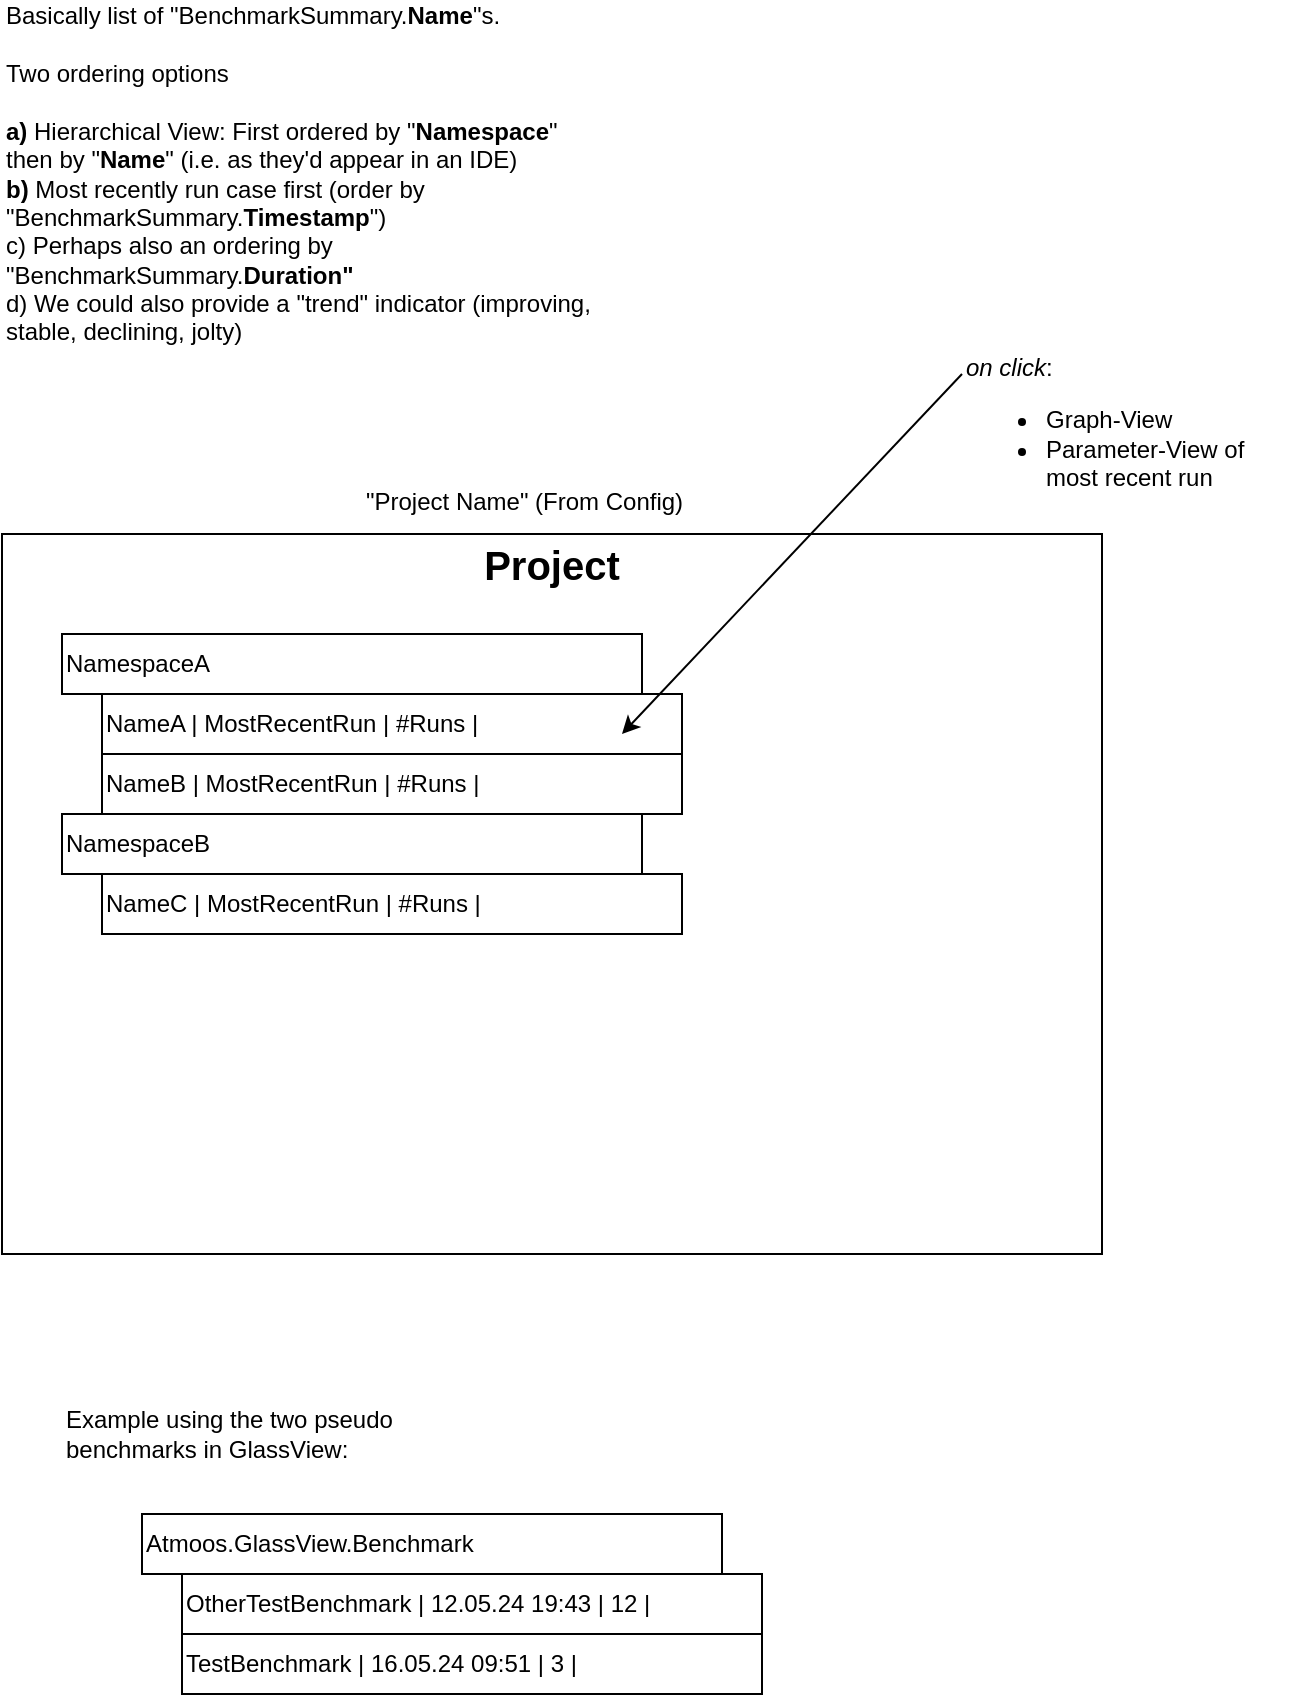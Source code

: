 <mxfile pages="3">
    <diagram id="yn4MiXaf0uxrvuq78096" name="Index-View">
        <mxGraphModel dx="1382" dy="668" grid="1" gridSize="10" guides="1" tooltips="1" connect="1" arrows="1" fold="1" page="1" pageScale="1" pageWidth="827" pageHeight="1169" math="0" shadow="0">
            <root>
                <mxCell id="0"/>
                <mxCell id="1" parent="0"/>
                <mxCell id="hKovIjQ76Ydhvrz2VCnX-1" value="" style="rounded=0;whiteSpace=wrap;html=1;fillColor=none;" parent="1" vertex="1">
                    <mxGeometry x="90" y="290" width="550" height="360" as="geometry"/>
                </mxCell>
                <mxCell id="WXVgEN2d2EX2B0pGln6W-1" value="&quot;Project Name&quot; (From Config)" style="text;whiteSpace=wrap;html=1;" parent="1" vertex="1">
                    <mxGeometry x="270" y="260" width="190" height="40" as="geometry"/>
                </mxCell>
                <mxCell id="hKovIjQ76Ydhvrz2VCnX-2" value="Project" style="text;html=1;align=center;verticalAlign=middle;whiteSpace=wrap;rounded=0;fontStyle=1;fontSize=20;" parent="1" vertex="1">
                    <mxGeometry x="335" y="290" width="60" height="30" as="geometry"/>
                </mxCell>
                <mxCell id="hKovIjQ76Ydhvrz2VCnX-3" value="&lt;div align=&quot;left&quot;&gt;Basically list of &quot;BenchmarkSummary.&lt;b&gt;Name&lt;/b&gt;&quot;s. &lt;br&gt;&lt;/div&gt;&lt;div align=&quot;left&quot;&gt;&lt;br&gt;&lt;/div&gt;&lt;div align=&quot;left&quot;&gt;Two ordering options&lt;br&gt;&lt;/div&gt;&lt;div align=&quot;left&quot;&gt;&lt;br&gt;&lt;/div&gt;&lt;div align=&quot;left&quot;&gt;&lt;b&gt;a)&lt;/b&gt; Hierarchical View: First ordered by &quot;&lt;b&gt;Namespace&lt;/b&gt;&quot;&lt;br&gt;then by &quot;&lt;b&gt;Name&lt;/b&gt;&quot; (i.e. as they'd appear in an IDE)&lt;br&gt;&lt;/div&gt;&lt;b&gt;b)&lt;/b&gt; Most recently run case first (order by &quot;BenchmarkSummary.&lt;b&gt;Timestamp&lt;/b&gt;&quot;)&lt;br&gt;c) Perhaps also an ordering by &quot;BenchmarkSummary.&lt;b&gt;Duration&quot;&lt;/b&gt;&lt;br&gt;d) We could also provide a &quot;trend&quot; indicator (improving, stable, declining, jolty)" style="text;html=1;align=left;verticalAlign=middle;whiteSpace=wrap;rounded=0;rotation=0;" parent="1" vertex="1">
                    <mxGeometry x="90" y="40" width="300" height="140" as="geometry"/>
                </mxCell>
                <mxCell id="XzcD_7o0Bu71xLSJjPLl-1" value="NamespaceA" style="rounded=0;whiteSpace=wrap;html=1;align=left;" parent="1" vertex="1">
                    <mxGeometry x="120" y="340" width="290" height="30" as="geometry"/>
                </mxCell>
                <mxCell id="XzcD_7o0Bu71xLSJjPLl-2" value="NameA |&amp;nbsp;MostRecentRun  | #Runs | " style="rounded=0;whiteSpace=wrap;html=1;align=left;" parent="1" vertex="1">
                    <mxGeometry x="140" y="370" width="290" height="30" as="geometry"/>
                </mxCell>
                <mxCell id="XzcD_7o0Bu71xLSJjPLl-3" value="NameB |&amp;nbsp;MostRecentRun  | #Runs | " style="rounded=0;whiteSpace=wrap;html=1;align=left;" parent="1" vertex="1">
                    <mxGeometry x="140" y="400" width="290" height="30" as="geometry"/>
                </mxCell>
                <mxCell id="XzcD_7o0Bu71xLSJjPLl-4" value="NamespaceB&lt;span style=&quot;white-space: pre;&quot;&gt;&#9;&lt;/span&gt;" style="rounded=0;whiteSpace=wrap;html=1;align=left;" parent="1" vertex="1">
                    <mxGeometry x="120" y="430" width="290" height="30" as="geometry"/>
                </mxCell>
                <mxCell id="XzcD_7o0Bu71xLSJjPLl-5" value="NameC |&amp;nbsp;MostRecentRun  | #Runs | " style="rounded=0;whiteSpace=wrap;html=1;align=left;" parent="1" vertex="1">
                    <mxGeometry x="140" y="460" width="290" height="30" as="geometry"/>
                </mxCell>
                <mxCell id="XzcD_7o0Bu71xLSJjPLl-6" value="Example using the two pseudo benchmarks in GlassView:" style="text;html=1;align=left;verticalAlign=middle;whiteSpace=wrap;rounded=0;" parent="1" vertex="1">
                    <mxGeometry x="120" y="710" width="170" height="60" as="geometry"/>
                </mxCell>
                <mxCell id="XzcD_7o0Bu71xLSJjPLl-7" value="Atmoos.GlassView.Benchmark" style="rounded=0;whiteSpace=wrap;html=1;align=left;" parent="1" vertex="1">
                    <mxGeometry x="160" y="780" width="290" height="30" as="geometry"/>
                </mxCell>
                <mxCell id="XzcD_7o0Bu71xLSJjPLl-8" value="OtherTestBenchmark | 12.05.24 19:43  | 12 | " style="rounded=0;whiteSpace=wrap;html=1;align=left;" parent="1" vertex="1">
                    <mxGeometry x="180" y="810" width="290" height="30" as="geometry"/>
                </mxCell>
                <mxCell id="XzcD_7o0Bu71xLSJjPLl-9" value="TestBenchmark | 16.05.24 09:51  | 3 |" style="rounded=0;whiteSpace=wrap;html=1;align=left;" parent="1" vertex="1">
                    <mxGeometry x="180" y="840" width="290" height="30" as="geometry"/>
                </mxCell>
                <mxCell id="JEi8hOPXwnvhqfIgQbR5-2" value="" style="endArrow=classic;html=1;rounded=0;exitX=0;exitY=0;exitDx=0;exitDy=0;" parent="1" source="JEi8hOPXwnvhqfIgQbR5-4" edge="1">
                    <mxGeometry width="50" height="50" relative="1" as="geometry">
                        <mxPoint x="580" y="260" as="sourcePoint"/>
                        <mxPoint x="400" y="390" as="targetPoint"/>
                    </mxGeometry>
                </mxCell>
                <mxCell id="JEi8hOPXwnvhqfIgQbR5-4" value="&lt;i&gt;on click&lt;/i&gt;:&lt;br&gt;&lt;ul&gt;&lt;li&gt;Graph-View&lt;/li&gt;&lt;li&gt;Parameter-View of most recent run&lt;/li&gt;&lt;/ul&gt;" style="text;html=1;align=left;verticalAlign=middle;whiteSpace=wrap;rounded=0;" parent="1" vertex="1">
                    <mxGeometry x="570" y="210" width="170" height="60" as="geometry"/>
                </mxCell>
            </root>
        </mxGraphModel>
    </diagram>
    <diagram name="Graph-View" id="HXpsoRKgysbl0GP_rFdz">
        <mxGraphModel dx="1382" dy="668" grid="1" gridSize="10" guides="1" tooltips="1" connect="1" arrows="1" fold="1" page="1" pageScale="1" pageWidth="1169" pageHeight="827" math="0" shadow="0">
            <root>
                <mxCell id="0"/>
                <mxCell id="1" parent="0"/>
                <mxCell id="Yl6WcbkQ_v7bYP59QzWe-1" value="" style="rounded=0;whiteSpace=wrap;html=1;fillColor=none;" parent="1" vertex="1">
                    <mxGeometry x="120" y="159" width="550" height="360" as="geometry"/>
                </mxCell>
                <mxCell id="7xUdHaEU16PMrInk5YHl-3" value="" style="endArrow=classic;html=1;rounded=0;" parent="1" edge="1">
                    <mxGeometry width="50" height="50" relative="1" as="geometry">
                        <mxPoint x="200" y="489" as="sourcePoint"/>
                        <mxPoint x="200" y="199" as="targetPoint"/>
                    </mxGeometry>
                </mxCell>
                <mxCell id="7xUdHaEU16PMrInk5YHl-4" value="" style="endArrow=classic;html=1;rounded=0;" parent="1" edge="1">
                    <mxGeometry width="50" height="50" relative="1" as="geometry">
                        <mxPoint x="190" y="479" as="sourcePoint"/>
                        <mxPoint x="570" y="479" as="targetPoint"/>
                    </mxGeometry>
                </mxCell>
                <mxCell id="7xUdHaEU16PMrInk5YHl-5" value="duration/&lt;br&gt;ratio/&lt;br&gt;memory" style="text;html=1;align=center;verticalAlign=middle;whiteSpace=wrap;rounded=0;" parent="1" vertex="1">
                    <mxGeometry x="120" y="189" width="80" height="60" as="geometry"/>
                </mxCell>
                <mxCell id="7xUdHaEU16PMrInk5YHl-6" value="date-time" style="text;html=1;align=center;verticalAlign=middle;whiteSpace=wrap;rounded=0;" parent="1" vertex="1">
                    <mxGeometry x="490" y="479" width="80" height="40" as="geometry"/>
                </mxCell>
                <mxCell id="7xUdHaEU16PMrInk5YHl-7" value="Name" style="text;html=1;align=center;verticalAlign=middle;whiteSpace=wrap;rounded=0;fontStyle=1;fontSize=20;" parent="1" vertex="1">
                    <mxGeometry x="320" y="169" width="120" height="20" as="geometry"/>
                </mxCell>
                <mxCell id="7xUdHaEU16PMrInk5YHl-8" value="view" style="rounded=0;whiteSpace=wrap;html=1;" parent="1" vertex="1">
                    <mxGeometry x="570" y="199" width="60" height="20" as="geometry"/>
                </mxCell>
                <mxCell id="7xUdHaEU16PMrInk5YHl-10" value="parameter" style="rounded=0;whiteSpace=wrap;html=1;" parent="1" vertex="1">
                    <mxGeometry x="570" y="239" width="60" height="20" as="geometry"/>
                </mxCell>
                <mxCell id="7xUdHaEU16PMrInk5YHl-11" value="&lt;h1 style=&quot;font-size: 16px;&quot;&gt;DropDowns&lt;/h1&gt;&lt;p&gt;Both drop downs only appear when there is more than one option.&lt;/p&gt;&lt;p&gt;- views: select one of: [duration, ratio, memory]&lt;br&gt;&amp;nbsp; - default: duration&lt;br&gt;&lt;/p&gt;&lt;p&gt;- parameter: select any of the available parameter&lt;br&gt;&amp;nbsp; combinations&lt;br&gt;&amp;nbsp; - default: all or none&lt;br&gt;&lt;/p&gt;" style="text;html=1;spacing=5;spacingTop=-20;whiteSpace=wrap;overflow=hidden;rounded=0;" parent="1" vertex="1">
                    <mxGeometry x="680" y="129" width="280" height="230" as="geometry"/>
                </mxCell>
                <mxCell id="7xUdHaEU16PMrInk5YHl-12" value="" style="curved=1;endArrow=none;html=1;rounded=0;endFill=0;" parent="1" source="7xUdHaEU16PMrInk5YHl-32" edge="1">
                    <mxGeometry width="50" height="50" relative="1" as="geometry">
                        <mxPoint x="220" y="349" as="sourcePoint"/>
                        <mxPoint x="530" y="329" as="targetPoint"/>
                        <Array as="points">
                            <mxPoint x="440" y="289"/>
                        </Array>
                    </mxGeometry>
                </mxCell>
                <mxCell id="7xUdHaEU16PMrInk5YHl-14" value="" style="curved=1;endArrow=none;html=1;rounded=0;endFill=0;" parent="1" source="7xUdHaEU16PMrInk5YHl-47" edge="1">
                    <mxGeometry width="50" height="50" relative="1" as="geometry">
                        <mxPoint x="220" y="379" as="sourcePoint"/>
                        <mxPoint x="530" y="349" as="targetPoint"/>
                        <Array as="points"/>
                    </mxGeometry>
                </mxCell>
                <mxCell id="7xUdHaEU16PMrInk5YHl-15" value="" style="curved=1;endArrow=none;html=1;rounded=0;endFill=0;" parent="1" source="7xUdHaEU16PMrInk5YHl-45" edge="1">
                    <mxGeometry width="50" height="50" relative="1" as="geometry">
                        <mxPoint x="220" y="359" as="sourcePoint"/>
                        <mxPoint x="530" y="299" as="targetPoint"/>
                        <Array as="points"/>
                    </mxGeometry>
                </mxCell>
                <mxCell id="7xUdHaEU16PMrInk5YHl-17" value="&lt;h1 style=&quot;font-size: 16px;&quot;&gt;Graphs&lt;/h1&gt;- Each graph corresponds to exactly one&lt;br&gt;benchmark method: &quot;&lt;i&gt;BenchmarkCase&lt;/i&gt;.&lt;b&gt;Name&lt;/b&gt;&quot;&lt;br&gt;- The plotted values are one of&lt;br&gt;&amp;nbsp;&amp;nbsp; - duration: &quot;.Statistics.&lt;b&gt;Mean&lt;/b&gt;&quot;&lt;br&gt;&amp;nbsp;&amp;nbsp; - ratio: &lt;b&gt;Mean/(Mean of Baseline case)&lt;br&gt;&lt;/b&gt;&amp;nbsp;&amp;nbsp; - memory: &quot;.Allocation.&lt;b&gt;AllocatedBytes&lt;/b&gt;&quot;&lt;br&gt;- Hover over dot: Display excat value of dot with case Name&lt;br&gt;&lt;br&gt;&lt;b&gt;Error Bounds&lt;/b&gt;&lt;br&gt;A checkbox that displays the reported&lt;br&gt;error bounds. Active only when &lt;i&gt;duration&lt;/i&gt; or &lt;i&gt;ratio&lt;/i&gt; is selected.&lt;br&gt;&lt;b&gt;&lt;br&gt;Log View&lt;br&gt;&lt;/b&gt;View the results on a logarithmic y-axis. (log&lt;sub&gt;10&lt;/sub&gt;)" style="text;html=1;spacing=5;spacingTop=-20;whiteSpace=wrap;overflow=hidden;rounded=0;" parent="1" vertex="1">
                    <mxGeometry x="680" y="309" width="280" height="250" as="geometry"/>
                </mxCell>
                <mxCell id="7xUdHaEU16PMrInk5YHl-18" value="&quot;BenchmarkSummary.&lt;b&gt;Name&lt;/b&gt;&quot;" style="text;html=1;align=center;verticalAlign=middle;whiteSpace=wrap;rounded=0;" parent="1" vertex="1">
                    <mxGeometry x="295" y="119" width="170" height="30" as="geometry"/>
                </mxCell>
                <mxCell id="7xUdHaEU16PMrInk5YHl-33" value="" style="curved=1;endArrow=none;html=1;rounded=0;endFill=0;" parent="1" target="7xUdHaEU16PMrInk5YHl-25" edge="1">
                    <mxGeometry width="50" height="50" relative="1" as="geometry">
                        <mxPoint x="220" y="349" as="sourcePoint"/>
                        <mxPoint x="530" y="329" as="targetPoint"/>
                        <Array as="points"/>
                    </mxGeometry>
                </mxCell>
                <mxCell id="7xUdHaEU16PMrInk5YHl-25" value="" style="ellipse;whiteSpace=wrap;html=1;aspect=fixed;strokeColor=none;fillColor=#000099;" parent="1" vertex="1">
                    <mxGeometry x="238" y="348" width="3" height="3" as="geometry"/>
                </mxCell>
                <mxCell id="7xUdHaEU16PMrInk5YHl-36" value="" style="curved=1;endArrow=none;html=1;rounded=0;endFill=0;" parent="1" target="7xUdHaEU16PMrInk5YHl-26" edge="1">
                    <mxGeometry width="50" height="50" relative="1" as="geometry">
                        <mxPoint x="220" y="359" as="sourcePoint"/>
                        <mxPoint x="530" y="299" as="targetPoint"/>
                        <Array as="points"/>
                    </mxGeometry>
                </mxCell>
                <mxCell id="7xUdHaEU16PMrInk5YHl-26" value="" style="ellipse;whiteSpace=wrap;html=1;aspect=fixed;strokeColor=none;fillColor=#000099;" parent="1" vertex="1">
                    <mxGeometry x="238" y="359" width="3" height="3" as="geometry"/>
                </mxCell>
                <mxCell id="7xUdHaEU16PMrInk5YHl-37" value="" style="curved=1;endArrow=none;html=1;rounded=0;endFill=0;" parent="1" target="7xUdHaEU16PMrInk5YHl-27" edge="1">
                    <mxGeometry width="50" height="50" relative="1" as="geometry">
                        <mxPoint x="220" y="379" as="sourcePoint"/>
                        <mxPoint x="530" y="349" as="targetPoint"/>
                        <Array as="points"/>
                    </mxGeometry>
                </mxCell>
                <mxCell id="7xUdHaEU16PMrInk5YHl-27" value="" style="ellipse;whiteSpace=wrap;html=1;aspect=fixed;strokeColor=none;fillColor=#000099;" parent="1" vertex="1">
                    <mxGeometry x="238" y="373" width="3" height="3" as="geometry"/>
                </mxCell>
                <mxCell id="7xUdHaEU16PMrInk5YHl-38" value="" style="curved=1;endArrow=none;html=1;rounded=0;endFill=0;" parent="1" source="7xUdHaEU16PMrInk5YHl-25" target="7xUdHaEU16PMrInk5YHl-28" edge="1">
                    <mxGeometry width="50" height="50" relative="1" as="geometry">
                        <mxPoint x="241" y="349" as="sourcePoint"/>
                        <mxPoint x="530" y="329" as="targetPoint"/>
                        <Array as="points"/>
                    </mxGeometry>
                </mxCell>
                <mxCell id="7xUdHaEU16PMrInk5YHl-28" value="" style="ellipse;whiteSpace=wrap;html=1;aspect=fixed;strokeColor=none;fillColor=#000099;" parent="1" vertex="1">
                    <mxGeometry x="300" y="339" width="3" height="3" as="geometry"/>
                </mxCell>
                <mxCell id="7xUdHaEU16PMrInk5YHl-41" value="" style="curved=1;endArrow=none;html=1;rounded=0;endFill=0;" parent="1" source="7xUdHaEU16PMrInk5YHl-26" target="7xUdHaEU16PMrInk5YHl-29" edge="1">
                    <mxGeometry width="50" height="50" relative="1" as="geometry">
                        <mxPoint x="241" y="360" as="sourcePoint"/>
                        <mxPoint x="530" y="299" as="targetPoint"/>
                        <Array as="points"/>
                    </mxGeometry>
                </mxCell>
                <mxCell id="7xUdHaEU16PMrInk5YHl-29" value="" style="ellipse;whiteSpace=wrap;html=1;aspect=fixed;strokeColor=none;fillColor=#000099;" parent="1" vertex="1">
                    <mxGeometry x="300" y="351" width="3" height="3" as="geometry"/>
                </mxCell>
                <mxCell id="7xUdHaEU16PMrInk5YHl-42" value="" style="curved=1;endArrow=none;html=1;rounded=0;endFill=0;" parent="1" source="7xUdHaEU16PMrInk5YHl-27" target="7xUdHaEU16PMrInk5YHl-30" edge="1">
                    <mxGeometry width="50" height="50" relative="1" as="geometry">
                        <mxPoint x="241" y="374" as="sourcePoint"/>
                        <mxPoint x="530" y="349" as="targetPoint"/>
                        <Array as="points"/>
                    </mxGeometry>
                </mxCell>
                <mxCell id="7xUdHaEU16PMrInk5YHl-30" value="" style="ellipse;whiteSpace=wrap;html=1;aspect=fixed;strokeColor=none;fillColor=#000099;" parent="1" vertex="1">
                    <mxGeometry x="300" y="362" width="3" height="3" as="geometry"/>
                </mxCell>
                <mxCell id="7xUdHaEU16PMrInk5YHl-43" value="" style="curved=1;endArrow=none;html=1;rounded=0;endFill=0;" parent="1" source="7xUdHaEU16PMrInk5YHl-29" target="7xUdHaEU16PMrInk5YHl-31" edge="1">
                    <mxGeometry width="50" height="50" relative="1" as="geometry">
                        <mxPoint x="303" y="352" as="sourcePoint"/>
                        <mxPoint x="530" y="299" as="targetPoint"/>
                        <Array as="points"/>
                    </mxGeometry>
                </mxCell>
                <mxCell id="7xUdHaEU16PMrInk5YHl-31" value="" style="ellipse;whiteSpace=wrap;html=1;aspect=fixed;strokeColor=none;fillColor=#000099;" parent="1" vertex="1">
                    <mxGeometry x="390" y="319" width="3" height="3" as="geometry"/>
                </mxCell>
                <mxCell id="7xUdHaEU16PMrInk5YHl-46" value="" style="ellipse;whiteSpace=wrap;html=1;aspect=fixed;strokeColor=none;fillColor=#000099;" parent="1" vertex="1">
                    <mxGeometry x="490" y="312" width="3" height="3" as="geometry"/>
                </mxCell>
                <mxCell id="7xUdHaEU16PMrInk5YHl-52" value="" style="curved=1;endArrow=none;html=1;rounded=0;endFill=0;" parent="1" source="7xUdHaEU16PMrInk5YHl-28" target="7xUdHaEU16PMrInk5YHl-32" edge="1">
                    <mxGeometry width="50" height="50" relative="1" as="geometry">
                        <mxPoint x="303" y="340" as="sourcePoint"/>
                        <mxPoint x="530" y="329" as="targetPoint"/>
                        <Array as="points"/>
                    </mxGeometry>
                </mxCell>
                <mxCell id="7xUdHaEU16PMrInk5YHl-32" value="" style="ellipse;whiteSpace=wrap;html=1;aspect=fixed;strokeColor=none;fillColor=#000099;" parent="1" vertex="1">
                    <mxGeometry x="390" y="309" width="3" height="3" as="geometry"/>
                </mxCell>
                <mxCell id="7xUdHaEU16PMrInk5YHl-53" value="" style="curved=1;endArrow=none;html=1;rounded=0;endFill=0;" parent="1" source="7xUdHaEU16PMrInk5YHl-30" target="7xUdHaEU16PMrInk5YHl-44" edge="1">
                    <mxGeometry width="50" height="50" relative="1" as="geometry">
                        <mxPoint x="303" y="363" as="sourcePoint"/>
                        <mxPoint x="530" y="349" as="targetPoint"/>
                        <Array as="points"/>
                    </mxGeometry>
                </mxCell>
                <mxCell id="7xUdHaEU16PMrInk5YHl-44" value="" style="ellipse;whiteSpace=wrap;html=1;aspect=fixed;strokeColor=none;fillColor=#000099;" parent="1" vertex="1">
                    <mxGeometry x="390" y="365" width="3" height="3" as="geometry"/>
                </mxCell>
                <mxCell id="7xUdHaEU16PMrInk5YHl-56" value="" style="curved=1;endArrow=none;html=1;rounded=0;endFill=0;" parent="1" source="7xUdHaEU16PMrInk5YHl-31" target="7xUdHaEU16PMrInk5YHl-45" edge="1">
                    <mxGeometry width="50" height="50" relative="1" as="geometry">
                        <mxPoint x="393" y="320" as="sourcePoint"/>
                        <mxPoint x="530" y="299" as="targetPoint"/>
                        <Array as="points"/>
                    </mxGeometry>
                </mxCell>
                <mxCell id="7xUdHaEU16PMrInk5YHl-45" value="" style="ellipse;whiteSpace=wrap;html=1;aspect=fixed;strokeColor=none;fillColor=#000099;" parent="1" vertex="1">
                    <mxGeometry x="490" y="299" width="3" height="3" as="geometry"/>
                </mxCell>
                <mxCell id="7xUdHaEU16PMrInk5YHl-57" value="" style="curved=1;endArrow=none;html=1;rounded=0;endFill=0;" parent="1" source="7xUdHaEU16PMrInk5YHl-44" target="7xUdHaEU16PMrInk5YHl-47" edge="1">
                    <mxGeometry width="50" height="50" relative="1" as="geometry">
                        <mxPoint x="393" y="367" as="sourcePoint"/>
                        <mxPoint x="530" y="349" as="targetPoint"/>
                        <Array as="points"/>
                    </mxGeometry>
                </mxCell>
                <mxCell id="7xUdHaEU16PMrInk5YHl-47" value="" style="ellipse;whiteSpace=wrap;html=1;aspect=fixed;strokeColor=none;fillColor=#000099;" parent="1" vertex="1">
                    <mxGeometry x="490" y="354" width="3" height="3" as="geometry"/>
                </mxCell>
                <mxCell id="7xUdHaEU16PMrInk5YHl-59" value="" style="endArrow=none;html=1;rounded=0;exitX=0.5;exitY=0;exitDx=0;exitDy=0;" parent="1" edge="1">
                    <mxGeometry width="50" height="50" relative="1" as="geometry">
                        <mxPoint x="360" y="639" as="sourcePoint"/>
                        <mxPoint x="537" y="609" as="targetPoint"/>
                    </mxGeometry>
                </mxCell>
                <mxCell id="7xUdHaEU16PMrInk5YHl-60" value="" style="endArrow=none;html=1;rounded=0;" parent="1" edge="1">
                    <mxGeometry width="50" height="50" relative="1" as="geometry">
                        <mxPoint x="360" y="639" as="sourcePoint"/>
                        <mxPoint x="230" y="629" as="targetPoint"/>
                    </mxGeometry>
                </mxCell>
                <mxCell id="7xUdHaEU16PMrInk5YHl-61" value="" style="endArrow=none;html=1;rounded=0;" parent="1" edge="1">
                    <mxGeometry width="50" height="50" relative="1" as="geometry">
                        <mxPoint x="360" y="669" as="sourcePoint"/>
                        <mxPoint x="360" y="609" as="targetPoint"/>
                    </mxGeometry>
                </mxCell>
                <mxCell id="7xUdHaEU16PMrInk5YHl-62" value="" style="endArrow=none;html=1;rounded=0;" parent="1" edge="1">
                    <mxGeometry width="50" height="50" relative="1" as="geometry">
                        <mxPoint x="350" y="609" as="sourcePoint"/>
                        <mxPoint x="370" y="609" as="targetPoint"/>
                    </mxGeometry>
                </mxCell>
                <mxCell id="7xUdHaEU16PMrInk5YHl-63" value="" style="endArrow=none;html=1;rounded=0;" parent="1" edge="1">
                    <mxGeometry width="50" height="50" relative="1" as="geometry">
                        <mxPoint x="350" y="669" as="sourcePoint"/>
                        <mxPoint x="370" y="669" as="targetPoint"/>
                    </mxGeometry>
                </mxCell>
                <mxCell id="7xUdHaEU16PMrInk5YHl-58" value="" style="ellipse;whiteSpace=wrap;html=1;aspect=fixed;strokeColor=none;fillColor=#000099;" parent="1" vertex="1">
                    <mxGeometry x="357" y="636" width="6" height="6" as="geometry"/>
                </mxCell>
                <mxCell id="7xUdHaEU16PMrInk5YHl-64" value="" style="ellipse;whiteSpace=wrap;html=1;aspect=fixed;fillColor=none;dashed=1;" parent="1" vertex="1">
                    <mxGeometry x="310" y="589" width="100" height="100" as="geometry"/>
                </mxCell>
                <mxCell id="7xUdHaEU16PMrInk5YHl-65" value="&quot;Mean&quot;" style="text;html=1;align=left;verticalAlign=middle;whiteSpace=wrap;rounded=0;" parent="1" vertex="1">
                    <mxGeometry x="450" y="642" width="60" height="30" as="geometry"/>
                </mxCell>
                <mxCell id="7xUdHaEU16PMrInk5YHl-66" value="&quot;Mean + StandardError&quot;" style="text;html=1;align=left;verticalAlign=middle;whiteSpace=wrap;rounded=0;" parent="1" vertex="1">
                    <mxGeometry x="450" y="579" width="160" height="30" as="geometry"/>
                </mxCell>
                <mxCell id="7xUdHaEU16PMrInk5YHl-67" value="&quot;Mean + StandardError&quot;" style="text;html=1;align=left;verticalAlign=middle;whiteSpace=wrap;rounded=0;" parent="1" vertex="1">
                    <mxGeometry x="450" y="679" width="160" height="30" as="geometry"/>
                </mxCell>
                <mxCell id="7xUdHaEU16PMrInk5YHl-68" value="" style="curved=1;endArrow=classic;html=1;rounded=0;dashed=1;" parent="1" edge="1">
                    <mxGeometry width="50" height="50" relative="1" as="geometry">
                        <mxPoint x="440" y="579" as="sourcePoint"/>
                        <mxPoint x="370" y="599" as="targetPoint"/>
                        <Array as="points">
                            <mxPoint x="420" y="569"/>
                            <mxPoint x="370" y="549"/>
                        </Array>
                    </mxGeometry>
                </mxCell>
                <mxCell id="7xUdHaEU16PMrInk5YHl-69" value="" style="curved=1;endArrow=classic;html=1;rounded=0;dashed=1;" parent="1" edge="1">
                    <mxGeometry width="50" height="50" relative="1" as="geometry">
                        <mxPoint x="440" y="659" as="sourcePoint"/>
                        <mxPoint x="370" y="649" as="targetPoint"/>
                        <Array as="points">
                            <mxPoint x="420" y="659"/>
                            <mxPoint x="400" y="649"/>
                        </Array>
                    </mxGeometry>
                </mxCell>
                <mxCell id="7xUdHaEU16PMrInk5YHl-70" value="" style="curved=1;endArrow=classic;html=1;rounded=0;dashed=1;" parent="1" edge="1">
                    <mxGeometry width="50" height="50" relative="1" as="geometry">
                        <mxPoint x="445" y="689" as="sourcePoint"/>
                        <mxPoint x="375" y="675" as="targetPoint"/>
                        <Array as="points">
                            <mxPoint x="425" y="685"/>
                        </Array>
                    </mxGeometry>
                </mxCell>
                <mxCell id="7xUdHaEU16PMrInk5YHl-71" value="From: &quot;Statistics.&quot;" style="text;html=1;align=left;verticalAlign=middle;whiteSpace=wrap;rounded=0;" parent="1" vertex="1">
                    <mxGeometry x="450" y="549" width="160" height="30" as="geometry"/>
                </mxCell>
                <mxCell id="7xUdHaEU16PMrInk5YHl-72" value="" style="ellipse;whiteSpace=wrap;html=1;aspect=fixed;fillColor=none;dashed=1;" parent="1" vertex="1">
                    <mxGeometry x="386" y="361" width="11.5" height="11.5" as="geometry"/>
                </mxCell>
                <mxCell id="7xUdHaEU16PMrInk5YHl-73" value="" style="curved=1;endArrow=classic;html=1;rounded=0;dashed=1;" parent="1" edge="1">
                    <mxGeometry width="50" height="50" relative="1" as="geometry">
                        <mxPoint x="400" y="379" as="sourcePoint"/>
                        <mxPoint x="345" y="579" as="targetPoint"/>
                        <Array as="points">
                            <mxPoint x="410" y="449"/>
                            <mxPoint x="345" y="529"/>
                        </Array>
                    </mxGeometry>
                </mxCell>
                <mxCell id="7xUdHaEU16PMrInk5YHl-74" value="&lt;font style=&quot;font-size: 9px;&quot;&gt;zoomed in view of error bounds&lt;br&gt;&lt;/font&gt;" style="text;html=1;align=center;verticalAlign=middle;whiteSpace=wrap;rounded=0;" parent="1" vertex="1">
                    <mxGeometry x="270" y="510" width="80" height="60" as="geometry"/>
                </mxCell>
                <mxCell id="Yl6WcbkQ_v7bYP59QzWe-3" value="" style="group" parent="1" vertex="1" connectable="0">
                    <mxGeometry x="570" y="269" width="110" height="30" as="geometry"/>
                </mxCell>
                <mxCell id="7xUdHaEU16PMrInk5YHl-19" value="" style="rounded=0;whiteSpace=wrap;html=1;" parent="Yl6WcbkQ_v7bYP59QzWe-3" vertex="1">
                    <mxGeometry y="10" width="10" height="10" as="geometry"/>
                </mxCell>
                <mxCell id="7xUdHaEU16PMrInk5YHl-23" value="Error Bounds" style="text;html=1;align=left;verticalAlign=middle;whiteSpace=wrap;rounded=0;" parent="Yl6WcbkQ_v7bYP59QzWe-3" vertex="1">
                    <mxGeometry x="20" width="90" height="30" as="geometry"/>
                </mxCell>
                <mxCell id="Yl6WcbkQ_v7bYP59QzWe-4" value="" style="group" parent="1" vertex="1" connectable="0">
                    <mxGeometry x="570" y="299" width="110" height="30" as="geometry"/>
                </mxCell>
                <mxCell id="Yl6WcbkQ_v7bYP59QzWe-5" value="" style="rounded=0;whiteSpace=wrap;html=1;" parent="Yl6WcbkQ_v7bYP59QzWe-4" vertex="1">
                    <mxGeometry y="10" width="10" height="10" as="geometry"/>
                </mxCell>
                <mxCell id="Yl6WcbkQ_v7bYP59QzWe-6" value="Log-View" style="text;html=1;align=left;verticalAlign=middle;whiteSpace=wrap;rounded=0;" parent="Yl6WcbkQ_v7bYP59QzWe-4" vertex="1">
                    <mxGeometry x="20" width="90" height="30" as="geometry"/>
                </mxCell>
                <mxCell id="70W1fFVdTW-AkElGoJ3o-1" value="&lt;h1&gt;Ideas...&lt;/h1&gt;&lt;p&gt;a) Perhaps indicate a (relevant) change in the &quot;BenchmarkSummary.&lt;b&gt;Environment&lt;/b&gt;&quot; by changing the colour of the line segments...&lt;br&gt;&lt;/p&gt;b) Perhaps add a &quot;Statistics&quot; button that opens a pop-up with all sorts of statistical &amp;amp; historical data (fastest &amp;amp; slowest run, date of biggest change, &quot;health&quot;, etc....)." style="text;html=1;spacing=5;spacingTop=-20;whiteSpace=wrap;overflow=hidden;rounded=0;" parent="1" vertex="1">
                    <mxGeometry x="680" y="597" width="310" height="153" as="geometry"/>
                </mxCell>
                <mxCell id="zNjYdZyUnTC65Ly6XQp6-1" value="&lt;i&gt;on click&lt;/i&gt;: Run-View or Parameter-View" style="text;html=1;align=center;verticalAlign=middle;whiteSpace=wrap;rounded=0;" parent="1" vertex="1">
                    <mxGeometry x="510" y="89" width="260" height="30" as="geometry"/>
                </mxCell>
                <mxCell id="esOyQwsI3wIDk1c7eiQG-1" value="" style="endArrow=classic;html=1;rounded=0;exitX=0.11;exitY=0.985;exitDx=0;exitDy=0;exitPerimeter=0;" parent="1" source="zNjYdZyUnTC65Ly6XQp6-1" edge="1">
                    <mxGeometry width="50" height="50" relative="1" as="geometry">
                        <mxPoint x="954" y="-419.545" as="sourcePoint"/>
                        <mxPoint x="394" y="304" as="targetPoint"/>
                    </mxGeometry>
                </mxCell>
            </root>
        </mxGraphModel>
    </diagram>
    <diagram id="gVgmsMQiyrLfWfKZqhsB" name="Run-View">
        <mxGraphModel dx="1382" dy="668" grid="1" gridSize="10" guides="1" tooltips="1" connect="1" arrows="1" fold="1" page="1" pageScale="1" pageWidth="1169" pageHeight="827" math="0" shadow="0">
            <root>
                <mxCell id="0"/>
                <mxCell id="1" parent="0"/>
                <mxCell id="8rdzsmROCB8WJS4F5nVJ-1" value="" style="rounded=0;whiteSpace=wrap;html=1;fillColor=none;" parent="1" vertex="1">
                    <mxGeometry x="120" y="159" width="620" height="360" as="geometry"/>
                </mxCell>
                <mxCell id="8rdzsmROCB8WJS4F5nVJ-6" value="Name Timestamp" style="text;html=1;align=center;verticalAlign=middle;whiteSpace=wrap;rounded=0;fontStyle=1;fontSize=20;" parent="1" vertex="1">
                    <mxGeometry x="305" y="170" width="180" height="20" as="geometry"/>
                </mxCell>
                <mxCell id="8rdzsmROCB8WJS4F5nVJ-12" value="&quot;BenchmarkSummary.{&lt;b&gt;Name, Timestamp}&lt;/b&gt;&quot;" style="text;html=1;align=center;verticalAlign=middle;whiteSpace=wrap;rounded=0;" parent="1" vertex="1">
                    <mxGeometry x="295" y="119" width="275" height="30" as="geometry"/>
                </mxCell>
                <mxCell id="-qnYg9wHK3M1IKg5b_ol-2" value="&lt;h1 style=&quot;font-size: 16px;&quot;&gt;Environment Info&lt;/h1&gt;&lt;p&gt;&quot;Similar to what is displayed on the console...&quot;&lt;/p&gt;" style="text;html=1;spacing=5;spacingTop=-20;whiteSpace=wrap;overflow=hidden;rounded=0;" parent="1" vertex="1">
                    <mxGeometry x="160" y="220" width="250" height="120" as="geometry"/>
                </mxCell>
                <mxCell id="lNV90LzOlQt1Ul4PkIPF-3" value="" style="shape=table;startSize=0;container=1;collapsible=0;childLayout=tableLayout;fontSize=16;" parent="1" vertex="1">
                    <mxGeometry x="160" y="349" width="360" height="130" as="geometry"/>
                </mxCell>
                <mxCell id="lNV90LzOlQt1Ul4PkIPF-4" value="" style="shape=tableRow;horizontal=0;startSize=0;swimlaneHead=0;swimlaneBody=0;strokeColor=inherit;top=0;left=0;bottom=0;right=0;collapsible=0;dropTarget=0;fillColor=none;points=[[0,0.5],[1,0.5]];portConstraint=eastwest;fontSize=16;" parent="lNV90LzOlQt1Ul4PkIPF-3" vertex="1">
                    <mxGeometry width="360" height="43" as="geometry"/>
                </mxCell>
                <mxCell id="lNV90LzOlQt1Ul4PkIPF-5" value="Method" style="shape=partialRectangle;html=1;whiteSpace=wrap;connectable=0;strokeColor=inherit;overflow=hidden;fillColor=none;top=0;left=0;bottom=0;right=0;pointerEvents=1;fontSize=16;fontStyle=1" parent="lNV90LzOlQt1Ul4PkIPF-4" vertex="1">
                    <mxGeometry width="120" height="43" as="geometry">
                        <mxRectangle width="120" height="43" as="alternateBounds"/>
                    </mxGeometry>
                </mxCell>
                <mxCell id="lNV90LzOlQt1Ul4PkIPF-6" value="Mean/Median" style="shape=partialRectangle;html=1;whiteSpace=wrap;connectable=0;strokeColor=inherit;overflow=hidden;fillColor=none;top=0;left=0;bottom=0;right=0;pointerEvents=1;fontSize=16;fontStyle=1" parent="lNV90LzOlQt1Ul4PkIPF-4" vertex="1">
                    <mxGeometry x="120" width="120" height="43" as="geometry">
                        <mxRectangle width="120" height="43" as="alternateBounds"/>
                    </mxGeometry>
                </mxCell>
                <mxCell id="lNV90LzOlQt1Ul4PkIPF-7" value="Error" style="shape=partialRectangle;html=1;whiteSpace=wrap;connectable=0;strokeColor=inherit;overflow=hidden;fillColor=none;top=0;left=0;bottom=0;right=0;pointerEvents=1;fontSize=16;fontStyle=1" parent="lNV90LzOlQt1Ul4PkIPF-4" vertex="1">
                    <mxGeometry x="240" width="120" height="43" as="geometry">
                        <mxRectangle width="120" height="43" as="alternateBounds"/>
                    </mxGeometry>
                </mxCell>
                <mxCell id="lNV90LzOlQt1Ul4PkIPF-8" value="" style="shape=tableRow;horizontal=0;startSize=0;swimlaneHead=0;swimlaneBody=0;strokeColor=inherit;top=0;left=0;bottom=0;right=0;collapsible=0;dropTarget=0;fillColor=none;points=[[0,0.5],[1,0.5]];portConstraint=eastwest;fontSize=16;" parent="lNV90LzOlQt1Ul4PkIPF-3" vertex="1">
                    <mxGeometry y="43" width="360" height="44" as="geometry"/>
                </mxCell>
                <mxCell id="lNV90LzOlQt1Ul4PkIPF-9" value="NameA" style="shape=partialRectangle;html=1;whiteSpace=wrap;connectable=0;strokeColor=inherit;overflow=hidden;fillColor=none;top=0;left=0;bottom=0;right=0;pointerEvents=1;fontSize=16;fontStyle=1" parent="lNV90LzOlQt1Ul4PkIPF-8" vertex="1">
                    <mxGeometry width="120" height="44" as="geometry">
                        <mxRectangle width="120" height="44" as="alternateBounds"/>
                    </mxGeometry>
                </mxCell>
                <mxCell id="lNV90LzOlQt1Ul4PkIPF-10" value="x.yz ms" style="shape=partialRectangle;html=1;whiteSpace=wrap;connectable=0;strokeColor=inherit;overflow=hidden;fillColor=none;top=0;left=0;bottom=0;right=0;pointerEvents=1;fontSize=16;" parent="lNV90LzOlQt1Ul4PkIPF-8" vertex="1">
                    <mxGeometry x="120" width="120" height="44" as="geometry">
                        <mxRectangle width="120" height="44" as="alternateBounds"/>
                    </mxGeometry>
                </mxCell>
                <mxCell id="lNV90LzOlQt1Ul4PkIPF-11" value="x.yz ms" style="shape=partialRectangle;html=1;whiteSpace=wrap;connectable=0;strokeColor=inherit;overflow=hidden;fillColor=none;top=0;left=0;bottom=0;right=0;pointerEvents=1;fontSize=16;" parent="lNV90LzOlQt1Ul4PkIPF-8" vertex="1">
                    <mxGeometry x="240" width="120" height="44" as="geometry">
                        <mxRectangle width="120" height="44" as="alternateBounds"/>
                    </mxGeometry>
                </mxCell>
                <mxCell id="lNV90LzOlQt1Ul4PkIPF-12" value="" style="shape=tableRow;horizontal=0;startSize=0;swimlaneHead=0;swimlaneBody=0;strokeColor=inherit;top=0;left=0;bottom=0;right=0;collapsible=0;dropTarget=0;fillColor=none;points=[[0,0.5],[1,0.5]];portConstraint=eastwest;fontSize=16;" parent="lNV90LzOlQt1Ul4PkIPF-3" vertex="1">
                    <mxGeometry y="87" width="360" height="43" as="geometry"/>
                </mxCell>
                <mxCell id="lNV90LzOlQt1Ul4PkIPF-13" value="NameB" style="shape=partialRectangle;html=1;whiteSpace=wrap;connectable=0;strokeColor=inherit;overflow=hidden;fillColor=none;top=0;left=0;bottom=0;right=0;pointerEvents=1;fontSize=16;fontStyle=1" parent="lNV90LzOlQt1Ul4PkIPF-12" vertex="1">
                    <mxGeometry width="120" height="43" as="geometry">
                        <mxRectangle width="120" height="43" as="alternateBounds"/>
                    </mxGeometry>
                </mxCell>
                <mxCell id="lNV90LzOlQt1Ul4PkIPF-14" value="x.yz ms" style="shape=partialRectangle;html=1;whiteSpace=wrap;connectable=0;strokeColor=inherit;overflow=hidden;fillColor=none;top=0;left=0;bottom=0;right=0;pointerEvents=1;fontSize=16;" parent="lNV90LzOlQt1Ul4PkIPF-12" vertex="1">
                    <mxGeometry x="120" width="120" height="43" as="geometry">
                        <mxRectangle width="120" height="43" as="alternateBounds"/>
                    </mxGeometry>
                </mxCell>
                <mxCell id="lNV90LzOlQt1Ul4PkIPF-15" value="x.yz ms" style="shape=partialRectangle;html=1;whiteSpace=wrap;connectable=0;strokeColor=inherit;overflow=hidden;fillColor=none;top=0;left=0;bottom=0;right=0;pointerEvents=1;fontSize=16;" parent="lNV90LzOlQt1Ul4PkIPF-12" vertex="1">
                    <mxGeometry x="240" width="120" height="43" as="geometry">
                        <mxRectangle width="120" height="43" as="alternateBounds"/>
                    </mxGeometry>
                </mxCell>
                <mxCell id="8ta5MbsNJU4Y7uxAohbt-1" value="" style="group" parent="1" vertex="1" connectable="0">
                    <mxGeometry x="570" y="299" width="145" height="181" as="geometry"/>
                </mxCell>
                <mxCell id="8ta5MbsNJU4Y7uxAohbt-2" value="" style="rounded=0;whiteSpace=wrap;html=1;" parent="8ta5MbsNJU4Y7uxAohbt-1" vertex="1">
                    <mxGeometry y="10" width="10" height="10" as="geometry"/>
                </mxCell>
                <mxCell id="8ta5MbsNJU4Y7uxAohbt-3" value="Mean / Median" style="text;html=1;align=left;verticalAlign=middle;whiteSpace=wrap;rounded=0;" parent="8ta5MbsNJU4Y7uxAohbt-1" vertex="1">
                    <mxGeometry x="20" width="90" height="30" as="geometry"/>
                </mxCell>
                <mxCell id="lNV90LzOlQt1Ul4PkIPF-16" value="&quot;Depending on available data, offer differnt view options. Such as:&quot;" style="rounded=0;whiteSpace=wrap;html=1;align=left;verticalAlign=top;" parent="8ta5MbsNJU4Y7uxAohbt-1" vertex="1">
                    <mxGeometry x="-15" y="-9" width="160" height="190" as="geometry"/>
                </mxCell>
                <mxCell id="8ta5MbsNJU4Y7uxAohbt-4" value="" style="group" parent="1" vertex="1" connectable="0">
                    <mxGeometry x="570" y="359" width="110" height="30" as="geometry"/>
                </mxCell>
                <mxCell id="8ta5MbsNJU4Y7uxAohbt-5" value="" style="rounded=0;whiteSpace=wrap;html=1;" parent="8ta5MbsNJU4Y7uxAohbt-4" vertex="1">
                    <mxGeometry y="10" width="10" height="10" as="geometry"/>
                </mxCell>
                <mxCell id="8ta5MbsNJU4Y7uxAohbt-6" value="Show ratio" style="text;html=1;align=left;verticalAlign=middle;whiteSpace=wrap;rounded=0;" parent="8ta5MbsNJU4Y7uxAohbt-4" vertex="1">
                    <mxGeometry x="20" width="90" height="30" as="geometry"/>
                </mxCell>
                <mxCell id="8ta5MbsNJU4Y7uxAohbt-7" value="" style="group" parent="1" vertex="1" connectable="0">
                    <mxGeometry x="570" y="329" width="110" height="30" as="geometry"/>
                </mxCell>
                <mxCell id="8ta5MbsNJU4Y7uxAohbt-8" value="" style="rounded=0;whiteSpace=wrap;html=1;" parent="8ta5MbsNJU4Y7uxAohbt-7" vertex="1">
                    <mxGeometry y="10" width="10" height="10" as="geometry"/>
                </mxCell>
                <mxCell id="8ta5MbsNJU4Y7uxAohbt-9" value="Error: Yes/No" style="text;html=1;align=left;verticalAlign=middle;whiteSpace=wrap;rounded=0;" parent="8ta5MbsNJU4Y7uxAohbt-7" vertex="1">
                    <mxGeometry x="20" width="90" height="30" as="geometry"/>
                </mxCell>
                <mxCell id="8ta5MbsNJU4Y7uxAohbt-10" value="" style="group" parent="1" vertex="1" connectable="0">
                    <mxGeometry x="570" y="389" width="110" height="30" as="geometry"/>
                </mxCell>
                <mxCell id="8ta5MbsNJU4Y7uxAohbt-11" value="" style="rounded=0;whiteSpace=wrap;html=1;" parent="8ta5MbsNJU4Y7uxAohbt-10" vertex="1">
                    <mxGeometry y="10" width="10" height="10" as="geometry"/>
                </mxCell>
                <mxCell id="8ta5MbsNJU4Y7uxAohbt-12" value="GC-Collections" style="text;html=1;align=left;verticalAlign=middle;whiteSpace=wrap;rounded=0;" parent="8ta5MbsNJU4Y7uxAohbt-10" vertex="1">
                    <mxGeometry x="20" width="90" height="30" as="geometry"/>
                </mxCell>
                <mxCell id="8ta5MbsNJU4Y7uxAohbt-13" value="" style="endArrow=classic;html=1;rounded=0;entryX=1;entryY=0.75;entryDx=0;entryDy=0;" parent="1" target="8ta5MbsNJU4Y7uxAohbt-6" edge="1">
                    <mxGeometry width="50" height="50" relative="1" as="geometry">
                        <mxPoint x="780" y="410" as="sourcePoint"/>
                        <mxPoint x="520" y="370" as="targetPoint"/>
                    </mxGeometry>
                </mxCell>
                <mxCell id="8ta5MbsNJU4Y7uxAohbt-14" value="e.g: Show ratio should only be available when at least one case is marked as baseline. (&quot;BenchmarkCase.&lt;b&gt;IsBaseline&lt;/b&gt;&quot;)" style="text;html=1;align=center;verticalAlign=middle;whiteSpace=wrap;rounded=0;" parent="1" vertex="1">
                    <mxGeometry x="780" y="378" width="170" height="71" as="geometry"/>
                </mxCell>
                <mxCell id="8ta5MbsNJU4Y7uxAohbt-15" value="" style="endArrow=classic;html=1;rounded=0;" parent="1" target="lNV90LzOlQt1Ul4PkIPF-12" edge="1">
                    <mxGeometry width="50" height="50" relative="1" as="geometry">
                        <mxPoint x="310" y="580" as="sourcePoint"/>
                        <mxPoint x="690" y="392" as="targetPoint"/>
                    </mxGeometry>
                </mxCell>
                <mxCell id="8ta5MbsNJU4Y7uxAohbt-16" value="Not all cells need to display in the same unit. IMHO we should scale the prefix for best readability. (i.e. s, ms, μs, ns...)&lt;br&gt;&lt;br&gt;I suggest scaling the prefix such that the numeric value lies in the interval [1, 1000[" style="text;html=1;align=center;verticalAlign=middle;whiteSpace=wrap;rounded=0;" parent="1" vertex="1">
                    <mxGeometry x="135" y="570" width="170" height="71" as="geometry"/>
                </mxCell>
                <mxCell id="rMsDVlVEbIEIstC08sxP-1" value="" style="endArrow=classic;html=1;rounded=0;" parent="1" edge="1">
                    <mxGeometry width="50" height="50" relative="1" as="geometry">
                        <mxPoint x="563.76" y="630" as="sourcePoint"/>
                        <mxPoint x="529.999" y="480" as="targetPoint"/>
                    </mxGeometry>
                </mxCell>
                <mxCell id="rMsDVlVEbIEIstC08sxP-2" value="Add collumns &amp;amp; rows as needed" style="text;html=1;align=center;verticalAlign=middle;whiteSpace=wrap;rounded=0;" parent="1" vertex="1">
                    <mxGeometry x="570" y="610" width="170" height="71" as="geometry"/>
                </mxCell>
                <mxCell id="rMsDVlVEbIEIstC08sxP-3" value="Parameter Combination" style="rounded=0;whiteSpace=wrap;html=1;" parent="1" vertex="1">
                    <mxGeometry x="160" y="299" width="360" height="50" as="geometry"/>
                </mxCell>
                <mxCell id="rMsDVlVEbIEIstC08sxP-4" value="" style="endArrow=classic;html=1;rounded=0;" parent="1" edge="1">
                    <mxGeometry width="50" height="50" relative="1" as="geometry">
                        <mxPoint x="720" y="110" as="sourcePoint"/>
                        <mxPoint x="529.999" y="320" as="targetPoint"/>
                    </mxGeometry>
                </mxCell>
                <mxCell id="rMsDVlVEbIEIstC08sxP-5" value="If parameterisation is available, show a parameter combination selector.&lt;br&gt;(note, each case has a fixed set of parameters)" style="text;html=1;align=center;verticalAlign=middle;whiteSpace=wrap;rounded=0;" parent="1" vertex="1">
                    <mxGeometry x="730" y="70" width="170" height="71" as="geometry"/>
                </mxCell>
            </root>
        </mxGraphModel>
    </diagram>
    <diagram id="1YxuzbqYYattgelj5u6P" name="Parameter-View">
        <mxGraphModel dx="953" dy="461" grid="1" gridSize="10" guides="1" tooltips="1" connect="1" arrows="1" fold="1" page="1" pageScale="1" pageWidth="1169" pageHeight="827" math="0" shadow="0">
            <root>
                <mxCell id="0"/>
                <mxCell id="1" parent="0"/>
                <mxCell id="dNQk3w4Ffo931cz4hP5p-1" value="" style="rounded=0;whiteSpace=wrap;html=1;fillColor=none;" parent="1" vertex="1">
                    <mxGeometry x="110" y="150" width="550" height="360" as="geometry"/>
                </mxCell>
                <mxCell id="dNQk3w4Ffo931cz4hP5p-2" value="" style="endArrow=classic;html=1;rounded=0;" parent="1" edge="1">
                    <mxGeometry width="50" height="50" relative="1" as="geometry">
                        <mxPoint x="190" y="480" as="sourcePoint"/>
                        <mxPoint x="190" y="190" as="targetPoint"/>
                    </mxGeometry>
                </mxCell>
                <mxCell id="dNQk3w4Ffo931cz4hP5p-3" value="" style="endArrow=classic;html=1;rounded=0;" parent="1" edge="1">
                    <mxGeometry width="50" height="50" relative="1" as="geometry">
                        <mxPoint x="180" y="470" as="sourcePoint"/>
                        <mxPoint x="560" y="470" as="targetPoint"/>
                    </mxGeometry>
                </mxCell>
                <mxCell id="dNQk3w4Ffo931cz4hP5p-4" value="duration/&lt;br&gt;ratio/&lt;br&gt;memory" style="text;html=1;align=center;verticalAlign=middle;whiteSpace=wrap;rounded=0;" parent="1" vertex="1">
                    <mxGeometry x="110" y="180" width="80" height="60" as="geometry"/>
                </mxCell>
                <mxCell id="dNQk3w4Ffo931cz4hP5p-5" value="parameter name" style="text;html=1;align=center;verticalAlign=middle;whiteSpace=wrap;rounded=0;" parent="1" vertex="1">
                    <mxGeometry x="500" y="470" width="110" height="40" as="geometry"/>
                </mxCell>
                <mxCell id="dNQk3w4Ffo931cz4hP5p-6" value="Name Timestamp" style="text;html=1;align=center;verticalAlign=middle;whiteSpace=wrap;rounded=0;fontStyle=1;fontSize=20;" parent="1" vertex="1">
                    <mxGeometry x="295" y="160" width="180" height="20" as="geometry"/>
                </mxCell>
                <mxCell id="dNQk3w4Ffo931cz4hP5p-7" value="parameter" style="rounded=0;whiteSpace=wrap;html=1;" parent="1" vertex="1">
                    <mxGeometry x="560" y="190" width="60" height="20" as="geometry"/>
                </mxCell>
                <mxCell id="dNQk3w4Ffo931cz4hP5p-9" value="&lt;h1 style=&quot;font-size: 16px;&quot;&gt;DropDowns&lt;/h1&gt;&lt;p&gt;Both drop downs only appear when there is more than one option.&lt;/p&gt;&lt;p&gt;- parameter: select which parameter (&lt;b&gt;Name&lt;/b&gt;) to use for the x-axis&lt;br&gt;&amp;nbsp; - default: &quot;Count | Length | Size&quot; (if it exists)&lt;br&gt;&lt;/p&gt;&lt;p&gt;- view: same as in Graph-View&lt;br&gt;&lt;/p&gt;" style="text;html=1;spacing=5;spacingTop=-20;whiteSpace=wrap;overflow=hidden;rounded=0;" parent="1" vertex="1">
                    <mxGeometry x="670" y="120" width="280" height="230" as="geometry"/>
                </mxCell>
                <mxCell id="dNQk3w4Ffo931cz4hP5p-10" value="" style="curved=1;endArrow=none;html=1;rounded=0;endFill=0;" parent="1" source="dNQk3w4Ffo931cz4hP5p-31" edge="1">
                    <mxGeometry width="50" height="50" relative="1" as="geometry">
                        <mxPoint x="210" y="340" as="sourcePoint"/>
                        <mxPoint x="520" y="320" as="targetPoint"/>
                        <Array as="points">
                            <mxPoint x="430" y="280"/>
                        </Array>
                    </mxGeometry>
                </mxCell>
                <mxCell id="dNQk3w4Ffo931cz4hP5p-11" value="" style="curved=1;endArrow=none;html=1;rounded=0;endFill=0;" parent="1" source="dNQk3w4Ffo931cz4hP5p-37" edge="1">
                    <mxGeometry width="50" height="50" relative="1" as="geometry">
                        <mxPoint x="210" y="370" as="sourcePoint"/>
                        <mxPoint x="520" y="340" as="targetPoint"/>
                        <Array as="points"/>
                    </mxGeometry>
                </mxCell>
                <mxCell id="dNQk3w4Ffo931cz4hP5p-12" value="" style="curved=1;endArrow=none;html=1;rounded=0;endFill=0;" parent="1" source="dNQk3w4Ffo931cz4hP5p-35" edge="1">
                    <mxGeometry width="50" height="50" relative="1" as="geometry">
                        <mxPoint x="210" y="350" as="sourcePoint"/>
                        <mxPoint x="520" y="290" as="targetPoint"/>
                        <Array as="points"/>
                    </mxGeometry>
                </mxCell>
                <mxCell id="dNQk3w4Ffo931cz4hP5p-14" value="&quot;BenchmarkSummary.{&lt;b&gt;Name,Timestamp}&lt;/b&gt;&quot;" style="text;html=1;align=center;verticalAlign=middle;whiteSpace=wrap;rounded=0;" parent="1" vertex="1">
                    <mxGeometry x="285" y="110" width="245" height="30" as="geometry"/>
                </mxCell>
                <mxCell id="dNQk3w4Ffo931cz4hP5p-15" value="" style="curved=1;endArrow=none;html=1;rounded=0;endFill=0;" parent="1" target="dNQk3w4Ffo931cz4hP5p-16" edge="1">
                    <mxGeometry width="50" height="50" relative="1" as="geometry">
                        <mxPoint x="210" y="340" as="sourcePoint"/>
                        <mxPoint x="520" y="320" as="targetPoint"/>
                        <Array as="points"/>
                    </mxGeometry>
                </mxCell>
                <mxCell id="dNQk3w4Ffo931cz4hP5p-16" value="" style="ellipse;whiteSpace=wrap;html=1;aspect=fixed;strokeColor=none;fillColor=#000099;" parent="1" vertex="1">
                    <mxGeometry x="228" y="339" width="3" height="3" as="geometry"/>
                </mxCell>
                <mxCell id="dNQk3w4Ffo931cz4hP5p-17" value="" style="curved=1;endArrow=none;html=1;rounded=0;endFill=0;" parent="1" target="dNQk3w4Ffo931cz4hP5p-18" edge="1">
                    <mxGeometry width="50" height="50" relative="1" as="geometry">
                        <mxPoint x="210" y="350" as="sourcePoint"/>
                        <mxPoint x="520" y="290" as="targetPoint"/>
                        <Array as="points"/>
                    </mxGeometry>
                </mxCell>
                <mxCell id="dNQk3w4Ffo931cz4hP5p-18" value="" style="ellipse;whiteSpace=wrap;html=1;aspect=fixed;strokeColor=none;fillColor=#000099;" parent="1" vertex="1">
                    <mxGeometry x="228" y="350" width="3" height="3" as="geometry"/>
                </mxCell>
                <mxCell id="dNQk3w4Ffo931cz4hP5p-19" value="" style="curved=1;endArrow=none;html=1;rounded=0;endFill=0;" parent="1" target="dNQk3w4Ffo931cz4hP5p-20" edge="1">
                    <mxGeometry width="50" height="50" relative="1" as="geometry">
                        <mxPoint x="210" y="370" as="sourcePoint"/>
                        <mxPoint x="520" y="340" as="targetPoint"/>
                        <Array as="points"/>
                    </mxGeometry>
                </mxCell>
                <mxCell id="dNQk3w4Ffo931cz4hP5p-20" value="" style="ellipse;whiteSpace=wrap;html=1;aspect=fixed;strokeColor=none;fillColor=#000099;" parent="1" vertex="1">
                    <mxGeometry x="228" y="364" width="3" height="3" as="geometry"/>
                </mxCell>
                <mxCell id="dNQk3w4Ffo931cz4hP5p-21" value="" style="curved=1;endArrow=none;html=1;rounded=0;endFill=0;" parent="1" source="dNQk3w4Ffo931cz4hP5p-16" target="dNQk3w4Ffo931cz4hP5p-22" edge="1">
                    <mxGeometry width="50" height="50" relative="1" as="geometry">
                        <mxPoint x="231" y="340" as="sourcePoint"/>
                        <mxPoint x="520" y="320" as="targetPoint"/>
                        <Array as="points"/>
                    </mxGeometry>
                </mxCell>
                <mxCell id="dNQk3w4Ffo931cz4hP5p-22" value="" style="ellipse;whiteSpace=wrap;html=1;aspect=fixed;strokeColor=none;fillColor=#000099;" parent="1" vertex="1">
                    <mxGeometry x="290" y="330" width="3" height="3" as="geometry"/>
                </mxCell>
                <mxCell id="dNQk3w4Ffo931cz4hP5p-23" value="" style="curved=1;endArrow=none;html=1;rounded=0;endFill=0;" parent="1" source="dNQk3w4Ffo931cz4hP5p-18" target="dNQk3w4Ffo931cz4hP5p-24" edge="1">
                    <mxGeometry width="50" height="50" relative="1" as="geometry">
                        <mxPoint x="231" y="351" as="sourcePoint"/>
                        <mxPoint x="520" y="290" as="targetPoint"/>
                        <Array as="points"/>
                    </mxGeometry>
                </mxCell>
                <mxCell id="dNQk3w4Ffo931cz4hP5p-24" value="" style="ellipse;whiteSpace=wrap;html=1;aspect=fixed;strokeColor=none;fillColor=#000099;" parent="1" vertex="1">
                    <mxGeometry x="290" y="342" width="3" height="3" as="geometry"/>
                </mxCell>
                <mxCell id="dNQk3w4Ffo931cz4hP5p-25" value="" style="curved=1;endArrow=none;html=1;rounded=0;endFill=0;" parent="1" source="dNQk3w4Ffo931cz4hP5p-20" target="dNQk3w4Ffo931cz4hP5p-26" edge="1">
                    <mxGeometry width="50" height="50" relative="1" as="geometry">
                        <mxPoint x="231" y="365" as="sourcePoint"/>
                        <mxPoint x="520" y="340" as="targetPoint"/>
                        <Array as="points"/>
                    </mxGeometry>
                </mxCell>
                <mxCell id="dNQk3w4Ffo931cz4hP5p-26" value="" style="ellipse;whiteSpace=wrap;html=1;aspect=fixed;strokeColor=none;fillColor=#000099;" parent="1" vertex="1">
                    <mxGeometry x="290" y="353" width="3" height="3" as="geometry"/>
                </mxCell>
                <mxCell id="dNQk3w4Ffo931cz4hP5p-27" value="" style="curved=1;endArrow=none;html=1;rounded=0;endFill=0;" parent="1" source="dNQk3w4Ffo931cz4hP5p-24" target="dNQk3w4Ffo931cz4hP5p-28" edge="1">
                    <mxGeometry width="50" height="50" relative="1" as="geometry">
                        <mxPoint x="293" y="343" as="sourcePoint"/>
                        <mxPoint x="520" y="290" as="targetPoint"/>
                        <Array as="points"/>
                    </mxGeometry>
                </mxCell>
                <mxCell id="dNQk3w4Ffo931cz4hP5p-28" value="" style="ellipse;whiteSpace=wrap;html=1;aspect=fixed;strokeColor=none;fillColor=#000099;" parent="1" vertex="1">
                    <mxGeometry x="380" y="310" width="3" height="3" as="geometry"/>
                </mxCell>
                <mxCell id="dNQk3w4Ffo931cz4hP5p-29" value="" style="ellipse;whiteSpace=wrap;html=1;aspect=fixed;strokeColor=none;fillColor=#000099;" parent="1" vertex="1">
                    <mxGeometry x="480" y="303" width="3" height="3" as="geometry"/>
                </mxCell>
                <mxCell id="dNQk3w4Ffo931cz4hP5p-30" value="" style="curved=1;endArrow=none;html=1;rounded=0;endFill=0;" parent="1" source="dNQk3w4Ffo931cz4hP5p-22" target="dNQk3w4Ffo931cz4hP5p-31" edge="1">
                    <mxGeometry width="50" height="50" relative="1" as="geometry">
                        <mxPoint x="293" y="331" as="sourcePoint"/>
                        <mxPoint x="520" y="320" as="targetPoint"/>
                        <Array as="points"/>
                    </mxGeometry>
                </mxCell>
                <mxCell id="dNQk3w4Ffo931cz4hP5p-31" value="" style="ellipse;whiteSpace=wrap;html=1;aspect=fixed;strokeColor=none;fillColor=#000099;" parent="1" vertex="1">
                    <mxGeometry x="380" y="300" width="3" height="3" as="geometry"/>
                </mxCell>
                <mxCell id="dNQk3w4Ffo931cz4hP5p-32" value="" style="curved=1;endArrow=none;html=1;rounded=0;endFill=0;" parent="1" source="dNQk3w4Ffo931cz4hP5p-26" target="dNQk3w4Ffo931cz4hP5p-33" edge="1">
                    <mxGeometry width="50" height="50" relative="1" as="geometry">
                        <mxPoint x="293" y="354" as="sourcePoint"/>
                        <mxPoint x="520" y="340" as="targetPoint"/>
                        <Array as="points"/>
                    </mxGeometry>
                </mxCell>
                <mxCell id="dNQk3w4Ffo931cz4hP5p-33" value="" style="ellipse;whiteSpace=wrap;html=1;aspect=fixed;strokeColor=none;fillColor=#000099;" parent="1" vertex="1">
                    <mxGeometry x="380" y="356" width="3" height="3" as="geometry"/>
                </mxCell>
                <mxCell id="dNQk3w4Ffo931cz4hP5p-34" value="" style="curved=1;endArrow=none;html=1;rounded=0;endFill=0;" parent="1" source="dNQk3w4Ffo931cz4hP5p-28" target="dNQk3w4Ffo931cz4hP5p-35" edge="1">
                    <mxGeometry width="50" height="50" relative="1" as="geometry">
                        <mxPoint x="383" y="311" as="sourcePoint"/>
                        <mxPoint x="520" y="290" as="targetPoint"/>
                        <Array as="points"/>
                    </mxGeometry>
                </mxCell>
                <mxCell id="dNQk3w4Ffo931cz4hP5p-35" value="" style="ellipse;whiteSpace=wrap;html=1;aspect=fixed;strokeColor=none;fillColor=#000099;" parent="1" vertex="1">
                    <mxGeometry x="480" y="290" width="3" height="3" as="geometry"/>
                </mxCell>
                <mxCell id="dNQk3w4Ffo931cz4hP5p-36" value="" style="curved=1;endArrow=none;html=1;rounded=0;endFill=0;" parent="1" source="dNQk3w4Ffo931cz4hP5p-33" target="dNQk3w4Ffo931cz4hP5p-37" edge="1">
                    <mxGeometry width="50" height="50" relative="1" as="geometry">
                        <mxPoint x="383" y="358" as="sourcePoint"/>
                        <mxPoint x="520" y="340" as="targetPoint"/>
                        <Array as="points"/>
                    </mxGeometry>
                </mxCell>
                <mxCell id="dNQk3w4Ffo931cz4hP5p-37" value="" style="ellipse;whiteSpace=wrap;html=1;aspect=fixed;strokeColor=none;fillColor=#000099;" parent="1" vertex="1">
                    <mxGeometry x="480" y="345" width="3" height="3" as="geometry"/>
                </mxCell>
                <mxCell id="dNQk3w4Ffo931cz4hP5p-55" value="" style="group" parent="1" vertex="1" connectable="0">
                    <mxGeometry x="560" y="260" width="110" height="30" as="geometry"/>
                </mxCell>
                <mxCell id="dNQk3w4Ffo931cz4hP5p-56" value="" style="rounded=0;whiteSpace=wrap;html=1;" parent="dNQk3w4Ffo931cz4hP5p-55" vertex="1">
                    <mxGeometry y="10" width="10" height="10" as="geometry"/>
                </mxCell>
                <mxCell id="dNQk3w4Ffo931cz4hP5p-57" value="Error Bounds" style="text;html=1;align=left;verticalAlign=middle;whiteSpace=wrap;rounded=0;" parent="dNQk3w4Ffo931cz4hP5p-55" vertex="1">
                    <mxGeometry x="20" width="90" height="30" as="geometry"/>
                </mxCell>
                <mxCell id="dNQk3w4Ffo931cz4hP5p-58" value="" style="group" parent="1" vertex="1" connectable="0">
                    <mxGeometry x="560" y="290" width="110" height="30" as="geometry"/>
                </mxCell>
                <mxCell id="dNQk3w4Ffo931cz4hP5p-59" value="" style="rounded=0;whiteSpace=wrap;html=1;" parent="dNQk3w4Ffo931cz4hP5p-58" vertex="1">
                    <mxGeometry y="10" width="10" height="10" as="geometry"/>
                </mxCell>
                <mxCell id="dNQk3w4Ffo931cz4hP5p-60" value="Log-View" style="text;html=1;align=left;verticalAlign=middle;whiteSpace=wrap;rounded=0;" parent="dNQk3w4Ffo931cz4hP5p-58" vertex="1">
                    <mxGeometry x="20" width="90" height="30" as="geometry"/>
                </mxCell>
                <mxCell id="dNQk3w4Ffo931cz4hP5p-61" value="&lt;h1&gt;Ideas...&lt;/h1&gt;&lt;p&gt;This is a view that offers heaps of opportunities. First, lets just keep it simple, but eventually:&lt;/p&gt;&lt;p&gt;a) Show how each parameterisation changes over time&lt;br&gt;&lt;/p&gt;b) Find parameter combo that provides some sweet spot (duration vs. memory, etc...)&lt;br&gt;c) Perhaps at some point parameterisation vs. environment" style="text;html=1;spacing=5;spacingTop=-20;whiteSpace=wrap;overflow=hidden;rounded=0;" parent="1" vertex="1">
                    <mxGeometry x="270" y="540" width="350" height="170" as="geometry"/>
                </mxCell>
                <mxCell id="biDtD8aob32Mwsh0HPiE-1" value="view" style="rounded=0;whiteSpace=wrap;html=1;" parent="1" vertex="1">
                    <mxGeometry x="560" y="220" width="60" height="20" as="geometry"/>
                </mxCell>
                <mxCell id="rlzpSl4TjNymhsgCQXYn-1" value="This view only makes sense if we have parameterisation&lt;br&gt;&quot;BenchmarkCase.&lt;b&gt;Parameters.Length&lt;/b&gt; &amp;gt; 1&quot;" style="shape=hexagon;perimeter=hexagonPerimeter2;whiteSpace=wrap;html=1;fixedSize=1;spacing=12;" vertex="1" parent="1">
                    <mxGeometry x="40" y="20" width="260" height="80" as="geometry"/>
                </mxCell>
                <mxCell id="rlzpSl4TjNymhsgCQXYn-2" value="Selected Parameter Name" style="text;html=1;align=center;verticalAlign=middle;whiteSpace=wrap;rounded=0;fontStyle=1;fontSize=14;" vertex="1" parent="1">
                    <mxGeometry x="300" y="190" width="180" height="20" as="geometry"/>
                </mxCell>
                <mxCell id="rlzpSl4TjNymhsgCQXYn-8" value="" style="endArrow=none;html=1;fontSize=14;" edge="1" parent="1">
                    <mxGeometry width="50" height="50" relative="1" as="geometry">
                        <mxPoint x="230" y="480" as="sourcePoint"/>
                        <mxPoint x="230" y="460" as="targetPoint"/>
                    </mxGeometry>
                </mxCell>
                <mxCell id="rlzpSl4TjNymhsgCQXYn-9" value="" style="endArrow=none;html=1;fontSize=14;" edge="1" parent="1">
                    <mxGeometry width="50" height="50" relative="1" as="geometry">
                        <mxPoint x="290" y="480.0" as="sourcePoint"/>
                        <mxPoint x="290" y="460.0" as="targetPoint"/>
                    </mxGeometry>
                </mxCell>
                <mxCell id="rlzpSl4TjNymhsgCQXYn-10" value="" style="endArrow=none;html=1;fontSize=14;" edge="1" parent="1">
                    <mxGeometry width="50" height="50" relative="1" as="geometry">
                        <mxPoint x="380" y="480.0" as="sourcePoint"/>
                        <mxPoint x="380" y="460.0" as="targetPoint"/>
                    </mxGeometry>
                </mxCell>
                <mxCell id="rlzpSl4TjNymhsgCQXYn-11" value="" style="endArrow=none;html=1;fontSize=14;" edge="1" parent="1">
                    <mxGeometry width="50" height="50" relative="1" as="geometry">
                        <mxPoint x="480" y="480.0" as="sourcePoint"/>
                        <mxPoint x="480" y="460.0" as="targetPoint"/>
                    </mxGeometry>
                </mxCell>
                <mxCell id="rlzpSl4TjNymhsgCQXYn-12" value="&quot;smallest param. value&quot;" style="text;html=1;align=center;verticalAlign=middle;whiteSpace=wrap;rounded=0;fontSize=10;" vertex="1" parent="1">
                    <mxGeometry x="180" y="470" width="110" height="40" as="geometry"/>
                </mxCell>
                <mxCell id="rlzpSl4TjNymhsgCQXYn-13" value="&quot;largest param. value&quot;" style="text;html=1;align=center;verticalAlign=middle;whiteSpace=wrap;rounded=0;fontSize=10;" vertex="1" parent="1">
                    <mxGeometry x="390" y="470" width="110" height="40" as="geometry"/>
                </mxCell>
            </root>
        </mxGraphModel>
    </diagram>
</mxfile>